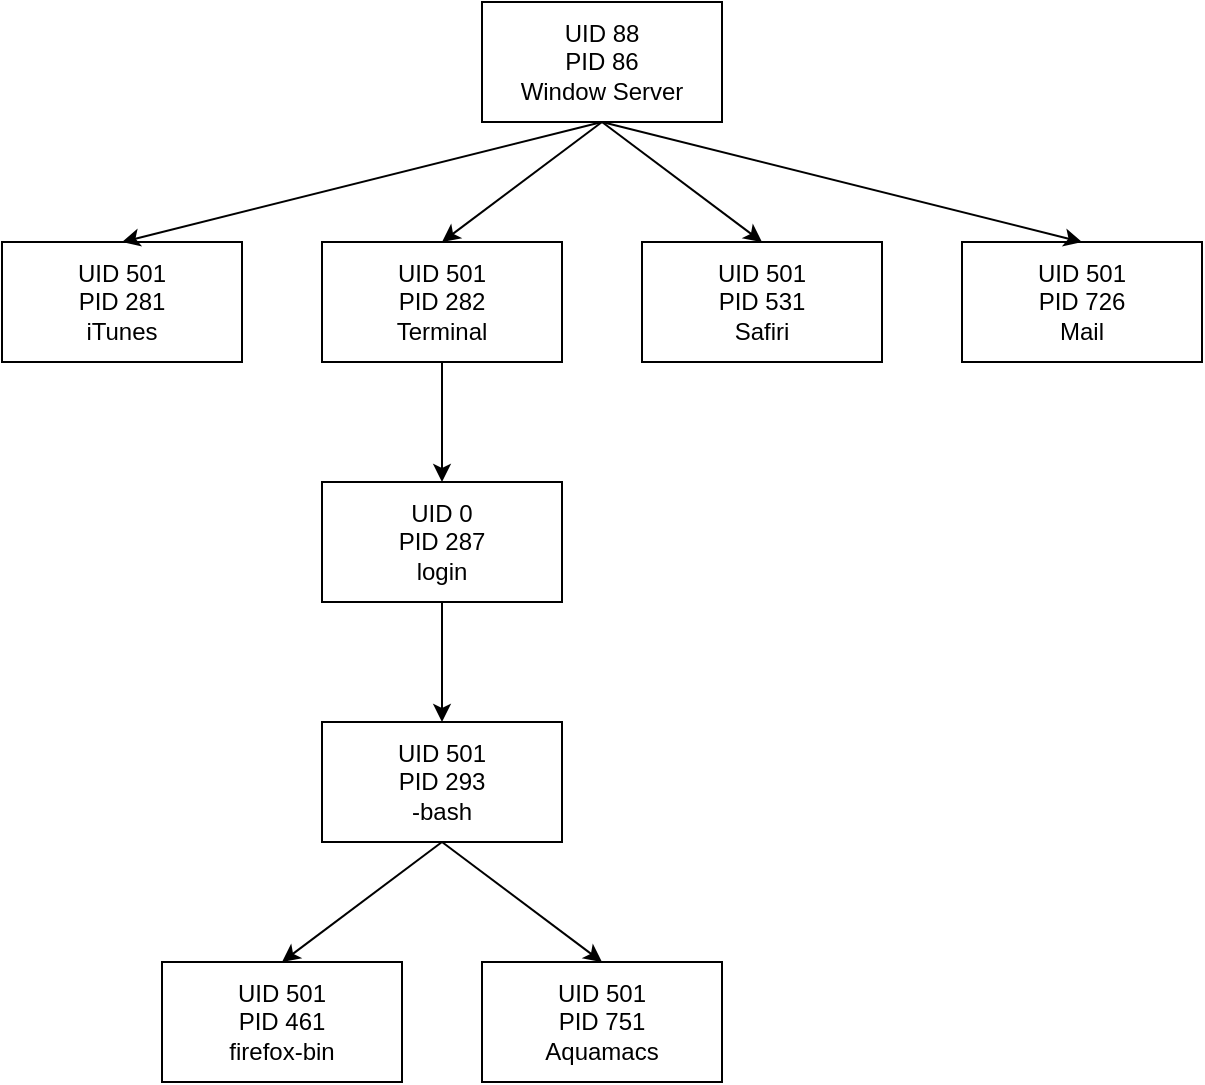 <mxfile version="15.6.8" type="google"><diagram id="xzLCD3I9E5KFbacG_7FH" name="Page-1"><mxGraphModel dx="1422" dy="763" grid="1" gridSize="10" guides="1" tooltips="1" connect="1" arrows="1" fold="1" page="1" pageScale="1" pageWidth="850" pageHeight="1100" math="0" shadow="0"><root><mxCell id="0"/><mxCell id="1" parent="0"/><mxCell id="vObSXQp2z2rj_LG08GWT-3" value="UID 88&lt;div&gt;PID 86&lt;/div&gt;&lt;div&gt;Window Server&lt;br&gt;&lt;/div&gt;" style="rounded=0;whiteSpace=wrap;html=1;" vertex="1" parent="1"><mxGeometry x="360" y="180" width="120" height="60" as="geometry"/></mxCell><mxCell id="vObSXQp2z2rj_LG08GWT-4" value="UID 501&lt;br&gt;&lt;div&gt;PID 281&lt;br&gt;&lt;/div&gt;&lt;div&gt;iTunes&lt;br&gt;&lt;/div&gt;" style="rounded=0;whiteSpace=wrap;html=1;" vertex="1" parent="1"><mxGeometry x="120" y="300" width="120" height="60" as="geometry"/></mxCell><mxCell id="vObSXQp2z2rj_LG08GWT-13" style="edgeStyle=orthogonalEdgeStyle;rounded=0;orthogonalLoop=1;jettySize=auto;html=1;entryX=0.5;entryY=0;entryDx=0;entryDy=0;" edge="1" parent="1" source="vObSXQp2z2rj_LG08GWT-5" target="vObSXQp2z2rj_LG08GWT-12"><mxGeometry relative="1" as="geometry"/></mxCell><mxCell id="vObSXQp2z2rj_LG08GWT-5" value="UID 501&lt;br&gt;&lt;div&gt;PID 282&lt;br&gt;&lt;/div&gt;&lt;div&gt;Terminal&lt;br&gt;&lt;/div&gt;" style="rounded=0;whiteSpace=wrap;html=1;" vertex="1" parent="1"><mxGeometry x="280" y="300" width="120" height="60" as="geometry"/></mxCell><mxCell id="vObSXQp2z2rj_LG08GWT-6" value="UID 501&lt;br&gt;&lt;div&gt;PID 531&lt;br&gt;&lt;/div&gt;&lt;div&gt;Safiri&lt;br&gt;&lt;/div&gt;" style="rounded=0;whiteSpace=wrap;html=1;" vertex="1" parent="1"><mxGeometry x="440" y="300" width="120" height="60" as="geometry"/></mxCell><mxCell id="vObSXQp2z2rj_LG08GWT-7" value="UID 501&lt;br&gt;&lt;div&gt;PID 726&lt;br&gt;&lt;/div&gt;&lt;div&gt;Mail&lt;br&gt;&lt;/div&gt;" style="rounded=0;whiteSpace=wrap;html=1;" vertex="1" parent="1"><mxGeometry x="600" y="300" width="120" height="60" as="geometry"/></mxCell><mxCell id="vObSXQp2z2rj_LG08GWT-8" value="" style="endArrow=classic;html=1;rounded=0;exitX=0.5;exitY=1;exitDx=0;exitDy=0;entryX=0.5;entryY=0;entryDx=0;entryDy=0;" edge="1" parent="1" source="vObSXQp2z2rj_LG08GWT-3" target="vObSXQp2z2rj_LG08GWT-4"><mxGeometry width="50" height="50" relative="1" as="geometry"><mxPoint x="480" y="450" as="sourcePoint"/><mxPoint x="530" y="400" as="targetPoint"/></mxGeometry></mxCell><mxCell id="vObSXQp2z2rj_LG08GWT-9" value="" style="endArrow=classic;html=1;rounded=0;entryX=0.5;entryY=0;entryDx=0;entryDy=0;exitX=0.5;exitY=1;exitDx=0;exitDy=0;" edge="1" parent="1" source="vObSXQp2z2rj_LG08GWT-3" target="vObSXQp2z2rj_LG08GWT-5"><mxGeometry width="50" height="50" relative="1" as="geometry"><mxPoint x="400" y="240" as="sourcePoint"/><mxPoint x="110" y="310" as="targetPoint"/></mxGeometry></mxCell><mxCell id="vObSXQp2z2rj_LG08GWT-10" value="" style="endArrow=classic;html=1;rounded=0;entryX=0.5;entryY=0;entryDx=0;entryDy=0;exitX=0.5;exitY=1;exitDx=0;exitDy=0;" edge="1" parent="1" source="vObSXQp2z2rj_LG08GWT-3" target="vObSXQp2z2rj_LG08GWT-6"><mxGeometry width="50" height="50" relative="1" as="geometry"><mxPoint x="410" y="250" as="sourcePoint"/><mxPoint x="310" y="310" as="targetPoint"/></mxGeometry></mxCell><mxCell id="vObSXQp2z2rj_LG08GWT-11" value="" style="endArrow=classic;html=1;rounded=0;entryX=0.5;entryY=0;entryDx=0;entryDy=0;exitX=0.5;exitY=1;exitDx=0;exitDy=0;" edge="1" parent="1" source="vObSXQp2z2rj_LG08GWT-3" target="vObSXQp2z2rj_LG08GWT-7"><mxGeometry width="50" height="50" relative="1" as="geometry"><mxPoint x="410" y="250" as="sourcePoint"/><mxPoint x="510" y="310" as="targetPoint"/></mxGeometry></mxCell><mxCell id="vObSXQp2z2rj_LG08GWT-15" style="edgeStyle=orthogonalEdgeStyle;rounded=0;orthogonalLoop=1;jettySize=auto;html=1;entryX=0.5;entryY=0;entryDx=0;entryDy=0;" edge="1" parent="1" source="vObSXQp2z2rj_LG08GWT-12" target="vObSXQp2z2rj_LG08GWT-14"><mxGeometry relative="1" as="geometry"/></mxCell><mxCell id="vObSXQp2z2rj_LG08GWT-12" value="UID 0&lt;br&gt;&lt;div&gt;PID 287&lt;br&gt;&lt;/div&gt;&lt;div&gt;login&lt;br&gt;&lt;/div&gt;" style="rounded=0;whiteSpace=wrap;html=1;" vertex="1" parent="1"><mxGeometry x="280" y="420" width="120" height="60" as="geometry"/></mxCell><mxCell id="vObSXQp2z2rj_LG08GWT-14" value="UID 501&lt;br&gt;&lt;div&gt;PID 293&lt;br&gt;&lt;/div&gt;&lt;div&gt;-bash&lt;br&gt;&lt;/div&gt;" style="rounded=0;whiteSpace=wrap;html=1;" vertex="1" parent="1"><mxGeometry x="280" y="540" width="120" height="60" as="geometry"/></mxCell><mxCell id="vObSXQp2z2rj_LG08GWT-16" value="UID 501&lt;br&gt;&lt;div&gt;PID 461&lt;br&gt;&lt;/div&gt;&lt;div&gt;firefox-bin&lt;br&gt;&lt;/div&gt;" style="rounded=0;whiteSpace=wrap;html=1;" vertex="1" parent="1"><mxGeometry x="200" y="660" width="120" height="60" as="geometry"/></mxCell><mxCell id="vObSXQp2z2rj_LG08GWT-17" value="UID 501&lt;br&gt;&lt;div&gt;PID 751&lt;br&gt;&lt;/div&gt;&lt;div&gt;Aquamacs&lt;br&gt;&lt;/div&gt;" style="rounded=0;whiteSpace=wrap;html=1;" vertex="1" parent="1"><mxGeometry x="360" y="660" width="120" height="60" as="geometry"/></mxCell><mxCell id="vObSXQp2z2rj_LG08GWT-18" value="" style="endArrow=classic;html=1;rounded=0;entryX=0.5;entryY=0;entryDx=0;entryDy=0;exitX=0.5;exitY=1;exitDx=0;exitDy=0;" edge="1" parent="1" target="vObSXQp2z2rj_LG08GWT-16" source="vObSXQp2z2rj_LG08GWT-14"><mxGeometry width="50" height="50" relative="1" as="geometry"><mxPoint x="340" y="600" as="sourcePoint"/><mxPoint x="30" y="670" as="targetPoint"/></mxGeometry></mxCell><mxCell id="vObSXQp2z2rj_LG08GWT-19" value="" style="endArrow=classic;html=1;rounded=0;entryX=0.5;entryY=0;entryDx=0;entryDy=0;exitX=0.5;exitY=1;exitDx=0;exitDy=0;" edge="1" parent="1" target="vObSXQp2z2rj_LG08GWT-17" source="vObSXQp2z2rj_LG08GWT-14"><mxGeometry width="50" height="50" relative="1" as="geometry"><mxPoint x="330" y="620" as="sourcePoint"/><mxPoint x="230" y="670" as="targetPoint"/></mxGeometry></mxCell></root></mxGraphModel></diagram></mxfile>